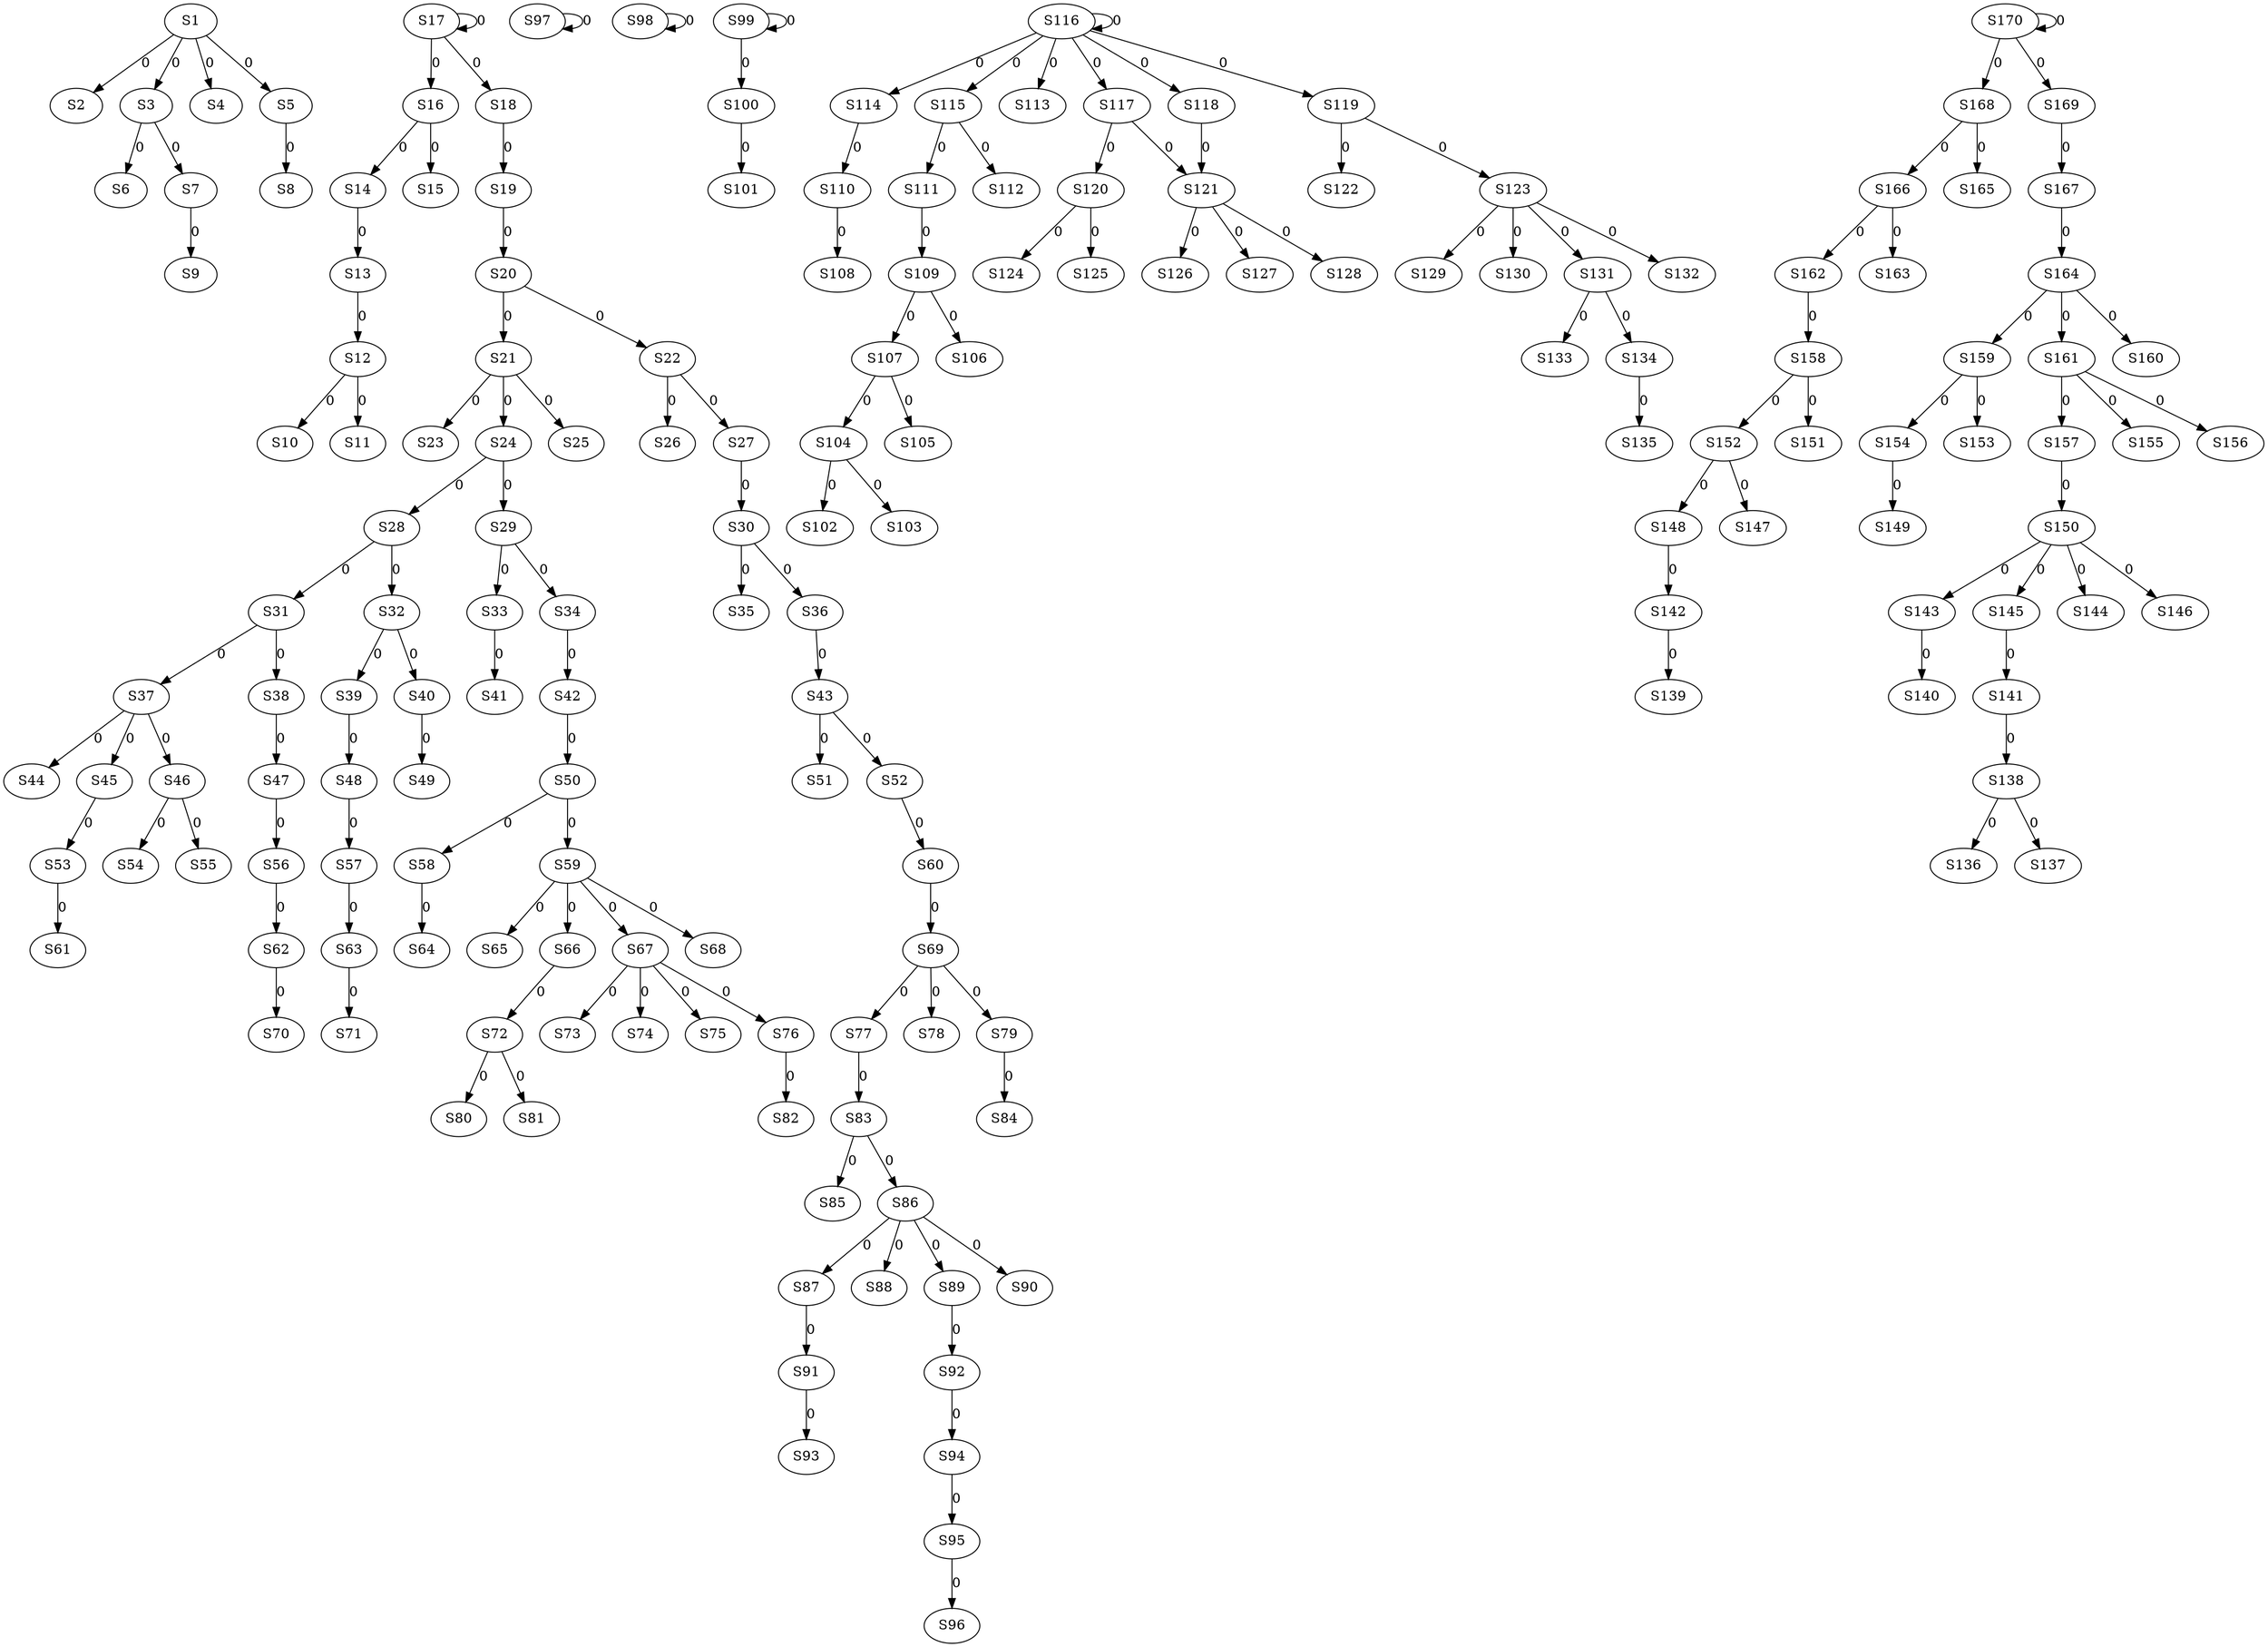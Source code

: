 strict digraph {
	S1 -> S2 [ label = 0 ];
	S1 -> S3 [ label = 0 ];
	S1 -> S4 [ label = 0 ];
	S1 -> S5 [ label = 0 ];
	S3 -> S6 [ label = 0 ];
	S3 -> S7 [ label = 0 ];
	S5 -> S8 [ label = 0 ];
	S7 -> S9 [ label = 0 ];
	S12 -> S10 [ label = 0 ];
	S12 -> S11 [ label = 0 ];
	S13 -> S12 [ label = 0 ];
	S14 -> S13 [ label = 0 ];
	S16 -> S14 [ label = 0 ];
	S16 -> S15 [ label = 0 ];
	S17 -> S16 [ label = 0 ];
	S17 -> S17 [ label = 0 ];
	S17 -> S18 [ label = 0 ];
	S18 -> S19 [ label = 0 ];
	S19 -> S20 [ label = 0 ];
	S20 -> S21 [ label = 0 ];
	S20 -> S22 [ label = 0 ];
	S21 -> S23 [ label = 0 ];
	S21 -> S24 [ label = 0 ];
	S21 -> S25 [ label = 0 ];
	S22 -> S26 [ label = 0 ];
	S22 -> S27 [ label = 0 ];
	S24 -> S28 [ label = 0 ];
	S24 -> S29 [ label = 0 ];
	S27 -> S30 [ label = 0 ];
	S28 -> S31 [ label = 0 ];
	S28 -> S32 [ label = 0 ];
	S29 -> S33 [ label = 0 ];
	S29 -> S34 [ label = 0 ];
	S30 -> S35 [ label = 0 ];
	S30 -> S36 [ label = 0 ];
	S31 -> S37 [ label = 0 ];
	S31 -> S38 [ label = 0 ];
	S32 -> S39 [ label = 0 ];
	S32 -> S40 [ label = 0 ];
	S33 -> S41 [ label = 0 ];
	S34 -> S42 [ label = 0 ];
	S36 -> S43 [ label = 0 ];
	S37 -> S44 [ label = 0 ];
	S37 -> S45 [ label = 0 ];
	S37 -> S46 [ label = 0 ];
	S38 -> S47 [ label = 0 ];
	S39 -> S48 [ label = 0 ];
	S40 -> S49 [ label = 0 ];
	S42 -> S50 [ label = 0 ];
	S43 -> S51 [ label = 0 ];
	S43 -> S52 [ label = 0 ];
	S45 -> S53 [ label = 0 ];
	S46 -> S54 [ label = 0 ];
	S46 -> S55 [ label = 0 ];
	S47 -> S56 [ label = 0 ];
	S48 -> S57 [ label = 0 ];
	S50 -> S58 [ label = 0 ];
	S50 -> S59 [ label = 0 ];
	S52 -> S60 [ label = 0 ];
	S53 -> S61 [ label = 0 ];
	S56 -> S62 [ label = 0 ];
	S57 -> S63 [ label = 0 ];
	S58 -> S64 [ label = 0 ];
	S59 -> S65 [ label = 0 ];
	S59 -> S66 [ label = 0 ];
	S59 -> S67 [ label = 0 ];
	S59 -> S68 [ label = 0 ];
	S60 -> S69 [ label = 0 ];
	S62 -> S70 [ label = 0 ];
	S63 -> S71 [ label = 0 ];
	S66 -> S72 [ label = 0 ];
	S67 -> S73 [ label = 0 ];
	S67 -> S74 [ label = 0 ];
	S67 -> S75 [ label = 0 ];
	S67 -> S76 [ label = 0 ];
	S69 -> S77 [ label = 0 ];
	S69 -> S78 [ label = 0 ];
	S69 -> S79 [ label = 0 ];
	S72 -> S80 [ label = 0 ];
	S72 -> S81 [ label = 0 ];
	S76 -> S82 [ label = 0 ];
	S77 -> S83 [ label = 0 ];
	S79 -> S84 [ label = 0 ];
	S83 -> S85 [ label = 0 ];
	S83 -> S86 [ label = 0 ];
	S86 -> S87 [ label = 0 ];
	S86 -> S88 [ label = 0 ];
	S86 -> S89 [ label = 0 ];
	S86 -> S90 [ label = 0 ];
	S87 -> S91 [ label = 0 ];
	S89 -> S92 [ label = 0 ];
	S91 -> S93 [ label = 0 ];
	S92 -> S94 [ label = 0 ];
	S94 -> S95 [ label = 0 ];
	S95 -> S96 [ label = 0 ];
	S97 -> S97 [ label = 0 ];
	S98 -> S98 [ label = 0 ];
	S99 -> S99 [ label = 0 ];
	S99 -> S100 [ label = 0 ];
	S100 -> S101 [ label = 0 ];
	S104 -> S102 [ label = 0 ];
	S104 -> S103 [ label = 0 ];
	S107 -> S104 [ label = 0 ];
	S107 -> S105 [ label = 0 ];
	S109 -> S106 [ label = 0 ];
	S109 -> S107 [ label = 0 ];
	S110 -> S108 [ label = 0 ];
	S111 -> S109 [ label = 0 ];
	S114 -> S110 [ label = 0 ];
	S115 -> S111 [ label = 0 ];
	S115 -> S112 [ label = 0 ];
	S116 -> S113 [ label = 0 ];
	S116 -> S114 [ label = 0 ];
	S116 -> S115 [ label = 0 ];
	S116 -> S116 [ label = 0 ];
	S116 -> S117 [ label = 0 ];
	S116 -> S118 [ label = 0 ];
	S116 -> S119 [ label = 0 ];
	S117 -> S120 [ label = 0 ];
	S117 -> S121 [ label = 0 ];
	S119 -> S122 [ label = 0 ];
	S119 -> S123 [ label = 0 ];
	S120 -> S124 [ label = 0 ];
	S120 -> S125 [ label = 0 ];
	S121 -> S126 [ label = 0 ];
	S121 -> S127 [ label = 0 ];
	S121 -> S128 [ label = 0 ];
	S123 -> S129 [ label = 0 ];
	S123 -> S130 [ label = 0 ];
	S123 -> S131 [ label = 0 ];
	S123 -> S132 [ label = 0 ];
	S131 -> S133 [ label = 0 ];
	S131 -> S134 [ label = 0 ];
	S134 -> S135 [ label = 0 ];
	S138 -> S136 [ label = 0 ];
	S138 -> S137 [ label = 0 ];
	S141 -> S138 [ label = 0 ];
	S142 -> S139 [ label = 0 ];
	S143 -> S140 [ label = 0 ];
	S145 -> S141 [ label = 0 ];
	S148 -> S142 [ label = 0 ];
	S150 -> S143 [ label = 0 ];
	S150 -> S144 [ label = 0 ];
	S150 -> S145 [ label = 0 ];
	S150 -> S146 [ label = 0 ];
	S152 -> S147 [ label = 0 ];
	S152 -> S148 [ label = 0 ];
	S154 -> S149 [ label = 0 ];
	S157 -> S150 [ label = 0 ];
	S158 -> S151 [ label = 0 ];
	S158 -> S152 [ label = 0 ];
	S159 -> S153 [ label = 0 ];
	S159 -> S154 [ label = 0 ];
	S161 -> S155 [ label = 0 ];
	S161 -> S156 [ label = 0 ];
	S161 -> S157 [ label = 0 ];
	S162 -> S158 [ label = 0 ];
	S164 -> S159 [ label = 0 ];
	S164 -> S160 [ label = 0 ];
	S164 -> S161 [ label = 0 ];
	S166 -> S162 [ label = 0 ];
	S166 -> S163 [ label = 0 ];
	S167 -> S164 [ label = 0 ];
	S168 -> S165 [ label = 0 ];
	S168 -> S166 [ label = 0 ];
	S169 -> S167 [ label = 0 ];
	S170 -> S168 [ label = 0 ];
	S170 -> S169 [ label = 0 ];
	S170 -> S170 [ label = 0 ];
	S118 -> S121 [ label = 0 ];
}